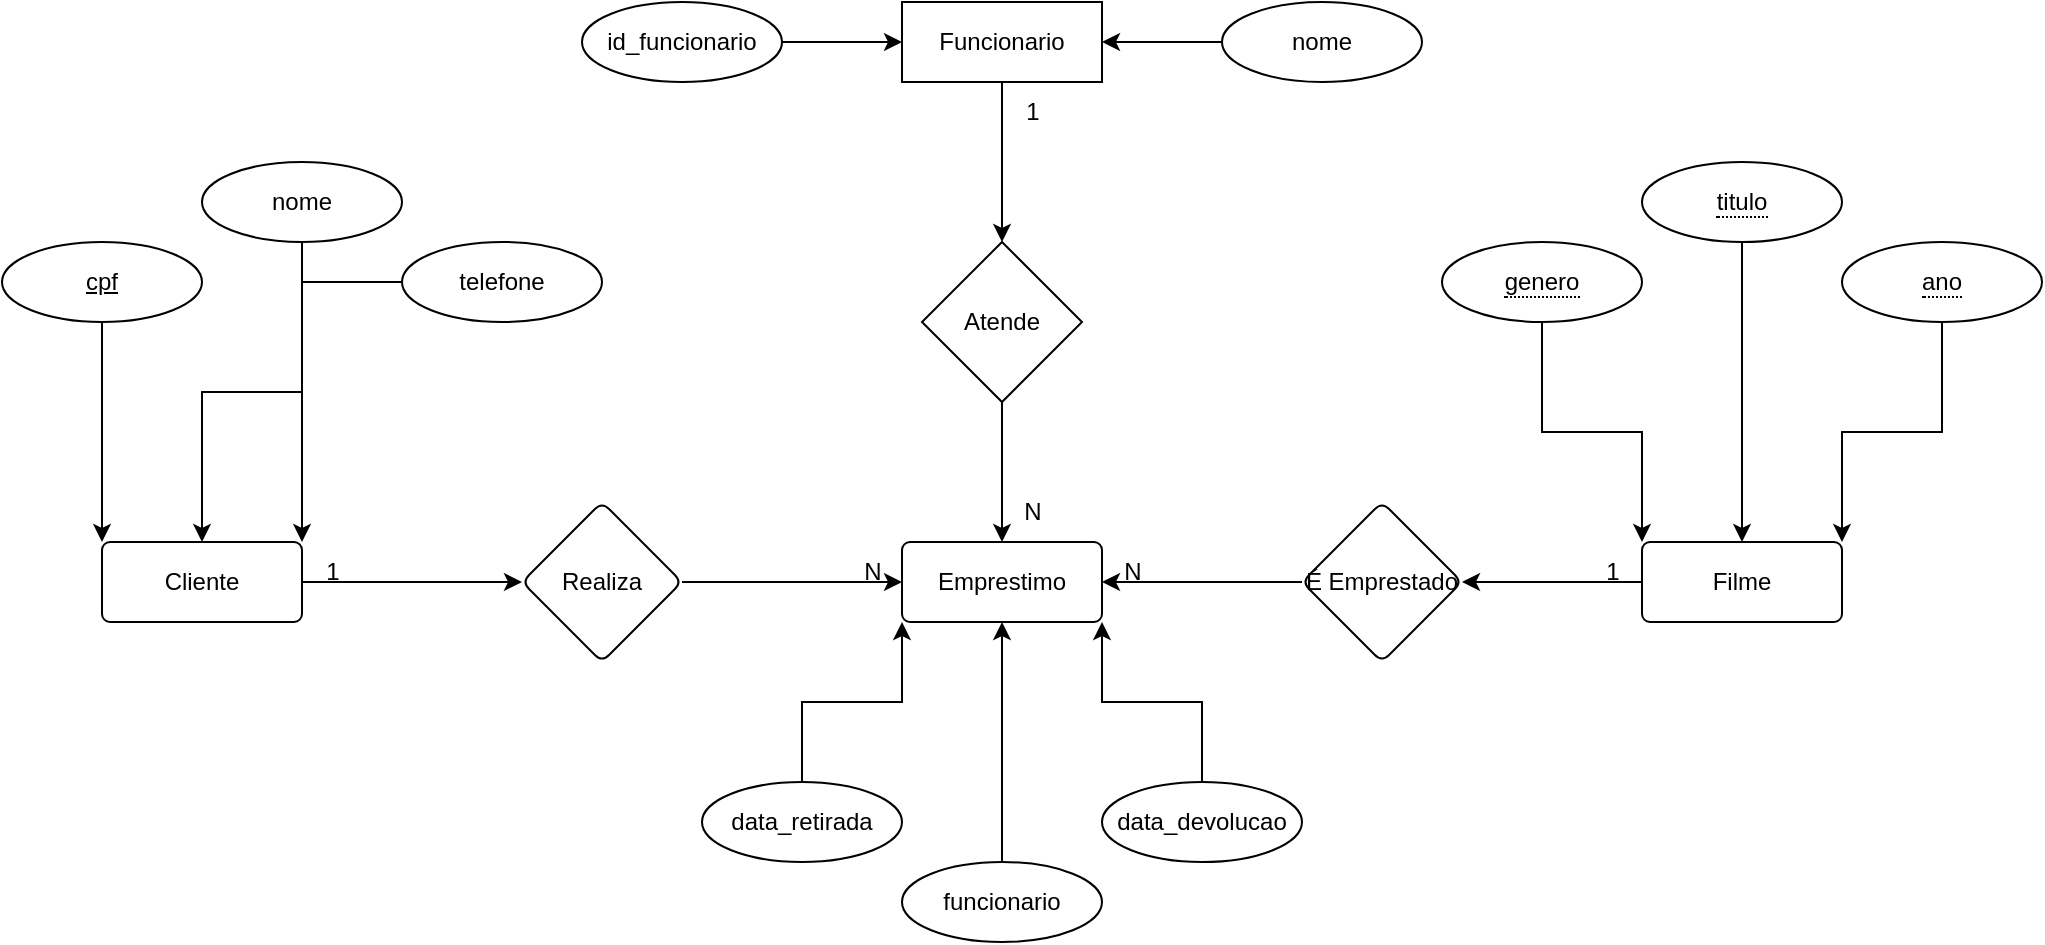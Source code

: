 <mxfile version="28.1.2">
  <diagram name="Página-1" id="xD-_3_Nf0VewZd2Zf38j">
    <mxGraphModel dx="1426" dy="841" grid="1" gridSize="10" guides="1" tooltips="1" connect="1" arrows="1" fold="1" page="1" pageScale="1" pageWidth="4681" pageHeight="3300" math="0" shadow="0">
      <root>
        <mxCell id="0" />
        <mxCell id="1" parent="0" />
        <mxCell id="VbwNKkZWQn2knIH3xWCt-44" style="edgeStyle=orthogonalEdgeStyle;rounded=0;orthogonalLoop=1;jettySize=auto;html=1;entryX=0;entryY=0.5;entryDx=0;entryDy=0;" edge="1" parent="1" source="VbwNKkZWQn2knIH3xWCt-1" target="VbwNKkZWQn2knIH3xWCt-41">
          <mxGeometry relative="1" as="geometry" />
        </mxCell>
        <mxCell id="VbwNKkZWQn2knIH3xWCt-1" value="Cliente" style="rounded=1;arcSize=10;whiteSpace=wrap;html=1;align=center;" vertex="1" parent="1">
          <mxGeometry x="250" y="440" width="100" height="40" as="geometry" />
        </mxCell>
        <mxCell id="VbwNKkZWQn2knIH3xWCt-47" value="" style="edgeStyle=orthogonalEdgeStyle;rounded=0;orthogonalLoop=1;jettySize=auto;html=1;" edge="1" parent="1" source="VbwNKkZWQn2knIH3xWCt-2" target="VbwNKkZWQn2knIH3xWCt-46">
          <mxGeometry relative="1" as="geometry" />
        </mxCell>
        <mxCell id="VbwNKkZWQn2knIH3xWCt-2" value="Filme" style="rounded=1;arcSize=10;whiteSpace=wrap;html=1;align=center;" vertex="1" parent="1">
          <mxGeometry x="1020" y="440" width="100" height="40" as="geometry" />
        </mxCell>
        <mxCell id="VbwNKkZWQn2knIH3xWCt-3" value="Emprestimo" style="rounded=1;arcSize=10;whiteSpace=wrap;html=1;align=center;" vertex="1" parent="1">
          <mxGeometry x="650" y="440" width="100" height="40" as="geometry" />
        </mxCell>
        <mxCell id="VbwNKkZWQn2knIH3xWCt-11" style="edgeStyle=orthogonalEdgeStyle;rounded=0;orthogonalLoop=1;jettySize=auto;html=1;" edge="1" parent="1" source="VbwNKkZWQn2knIH3xWCt-10" target="VbwNKkZWQn2knIH3xWCt-1">
          <mxGeometry relative="1" as="geometry" />
        </mxCell>
        <mxCell id="VbwNKkZWQn2knIH3xWCt-10" value="nome" style="ellipse;whiteSpace=wrap;html=1;align=center;" vertex="1" parent="1">
          <mxGeometry x="300" y="250" width="100" height="40" as="geometry" />
        </mxCell>
        <mxCell id="VbwNKkZWQn2knIH3xWCt-13" style="edgeStyle=orthogonalEdgeStyle;rounded=0;orthogonalLoop=1;jettySize=auto;html=1;entryX=0;entryY=0;entryDx=0;entryDy=0;" edge="1" parent="1" source="VbwNKkZWQn2knIH3xWCt-12" target="VbwNKkZWQn2knIH3xWCt-1">
          <mxGeometry relative="1" as="geometry" />
        </mxCell>
        <mxCell id="VbwNKkZWQn2knIH3xWCt-12" value="cpf" style="ellipse;whiteSpace=wrap;html=1;align=center;fontStyle=4" vertex="1" parent="1">
          <mxGeometry x="200" y="290" width="100" height="40" as="geometry" />
        </mxCell>
        <mxCell id="VbwNKkZWQn2knIH3xWCt-15" style="edgeStyle=orthogonalEdgeStyle;rounded=0;orthogonalLoop=1;jettySize=auto;html=1;entryX=1;entryY=0;entryDx=0;entryDy=0;" edge="1" parent="1" source="VbwNKkZWQn2knIH3xWCt-14" target="VbwNKkZWQn2knIH3xWCt-1">
          <mxGeometry relative="1" as="geometry" />
        </mxCell>
        <mxCell id="VbwNKkZWQn2knIH3xWCt-14" value="telefone" style="ellipse;whiteSpace=wrap;html=1;align=center;" vertex="1" parent="1">
          <mxGeometry x="400" y="290" width="100" height="40" as="geometry" />
        </mxCell>
        <mxCell id="VbwNKkZWQn2knIH3xWCt-16" value="1" style="text;html=1;align=center;verticalAlign=middle;resizable=0;points=[];autosize=1;strokeColor=none;fillColor=none;" vertex="1" parent="1">
          <mxGeometry x="350" y="440" width="30" height="30" as="geometry" />
        </mxCell>
        <mxCell id="VbwNKkZWQn2knIH3xWCt-17" value="1" style="text;html=1;align=center;verticalAlign=middle;resizable=0;points=[];autosize=1;strokeColor=none;fillColor=none;" vertex="1" parent="1">
          <mxGeometry x="990" y="440" width="30" height="30" as="geometry" />
        </mxCell>
        <mxCell id="VbwNKkZWQn2knIH3xWCt-24" style="edgeStyle=orthogonalEdgeStyle;rounded=0;orthogonalLoop=1;jettySize=auto;html=1;entryX=0.5;entryY=0;entryDx=0;entryDy=0;" edge="1" parent="1" source="VbwNKkZWQn2knIH3xWCt-18" target="VbwNKkZWQn2knIH3xWCt-2">
          <mxGeometry relative="1" as="geometry" />
        </mxCell>
        <mxCell id="VbwNKkZWQn2knIH3xWCt-18" value="&lt;span style=&quot;border-bottom: 1px dotted&quot;&gt;titulo&lt;/span&gt;" style="ellipse;whiteSpace=wrap;html=1;align=center;" vertex="1" parent="1">
          <mxGeometry x="1020" y="250" width="100" height="40" as="geometry" />
        </mxCell>
        <mxCell id="VbwNKkZWQn2knIH3xWCt-22" style="edgeStyle=orthogonalEdgeStyle;rounded=0;orthogonalLoop=1;jettySize=auto;html=1;entryX=0;entryY=0;entryDx=0;entryDy=0;" edge="1" parent="1" source="VbwNKkZWQn2knIH3xWCt-20" target="VbwNKkZWQn2knIH3xWCt-2">
          <mxGeometry relative="1" as="geometry" />
        </mxCell>
        <mxCell id="VbwNKkZWQn2knIH3xWCt-20" value="&lt;span style=&quot;border-bottom: 1px dotted&quot;&gt;genero&lt;/span&gt;" style="ellipse;whiteSpace=wrap;html=1;align=center;" vertex="1" parent="1">
          <mxGeometry x="920" y="290" width="100" height="40" as="geometry" />
        </mxCell>
        <mxCell id="VbwNKkZWQn2knIH3xWCt-23" style="edgeStyle=orthogonalEdgeStyle;rounded=0;orthogonalLoop=1;jettySize=auto;html=1;entryX=1;entryY=0;entryDx=0;entryDy=0;" edge="1" parent="1" source="VbwNKkZWQn2knIH3xWCt-21" target="VbwNKkZWQn2knIH3xWCt-2">
          <mxGeometry relative="1" as="geometry" />
        </mxCell>
        <mxCell id="VbwNKkZWQn2knIH3xWCt-21" value="&lt;span style=&quot;border-bottom: 1px dotted&quot;&gt;ano&lt;/span&gt;" style="ellipse;whiteSpace=wrap;html=1;align=center;" vertex="1" parent="1">
          <mxGeometry x="1120" y="290" width="100" height="40" as="geometry" />
        </mxCell>
        <mxCell id="VbwNKkZWQn2knIH3xWCt-28" style="edgeStyle=orthogonalEdgeStyle;rounded=0;orthogonalLoop=1;jettySize=auto;html=1;entryX=0;entryY=1;entryDx=0;entryDy=0;" edge="1" parent="1" source="VbwNKkZWQn2knIH3xWCt-25" target="VbwNKkZWQn2knIH3xWCt-3">
          <mxGeometry relative="1" as="geometry" />
        </mxCell>
        <mxCell id="VbwNKkZWQn2knIH3xWCt-25" value="data_retirada" style="ellipse;whiteSpace=wrap;html=1;align=center;" vertex="1" parent="1">
          <mxGeometry x="550" y="560" width="100" height="40" as="geometry" />
        </mxCell>
        <mxCell id="VbwNKkZWQn2knIH3xWCt-29" style="edgeStyle=orthogonalEdgeStyle;rounded=0;orthogonalLoop=1;jettySize=auto;html=1;entryX=1;entryY=1;entryDx=0;entryDy=0;" edge="1" parent="1" source="VbwNKkZWQn2knIH3xWCt-27" target="VbwNKkZWQn2knIH3xWCt-3">
          <mxGeometry relative="1" as="geometry" />
        </mxCell>
        <mxCell id="VbwNKkZWQn2knIH3xWCt-27" value="data_devolucao" style="ellipse;whiteSpace=wrap;html=1;align=center;" vertex="1" parent="1">
          <mxGeometry x="750" y="560" width="100" height="40" as="geometry" />
        </mxCell>
        <mxCell id="VbwNKkZWQn2knIH3xWCt-55" value="" style="edgeStyle=orthogonalEdgeStyle;rounded=0;orthogonalLoop=1;jettySize=auto;html=1;" edge="1" parent="1" source="VbwNKkZWQn2knIH3xWCt-30" target="VbwNKkZWQn2knIH3xWCt-54">
          <mxGeometry relative="1" as="geometry" />
        </mxCell>
        <mxCell id="VbwNKkZWQn2knIH3xWCt-30" value="Funcionario" style="whiteSpace=wrap;html=1;align=center;" vertex="1" parent="1">
          <mxGeometry x="650" y="170" width="100" height="40" as="geometry" />
        </mxCell>
        <mxCell id="VbwNKkZWQn2knIH3xWCt-35" style="edgeStyle=orthogonalEdgeStyle;rounded=0;orthogonalLoop=1;jettySize=auto;html=1;entryX=1;entryY=0.5;entryDx=0;entryDy=0;" edge="1" parent="1" source="VbwNKkZWQn2knIH3xWCt-31" target="VbwNKkZWQn2knIH3xWCt-30">
          <mxGeometry relative="1" as="geometry" />
        </mxCell>
        <mxCell id="VbwNKkZWQn2knIH3xWCt-31" value="nome" style="ellipse;whiteSpace=wrap;html=1;align=center;" vertex="1" parent="1">
          <mxGeometry x="810" y="170" width="100" height="40" as="geometry" />
        </mxCell>
        <mxCell id="VbwNKkZWQn2knIH3xWCt-52" style="edgeStyle=orthogonalEdgeStyle;rounded=0;orthogonalLoop=1;jettySize=auto;html=1;entryX=0;entryY=0.5;entryDx=0;entryDy=0;" edge="1" parent="1" source="VbwNKkZWQn2knIH3xWCt-33" target="VbwNKkZWQn2knIH3xWCt-30">
          <mxGeometry relative="1" as="geometry" />
        </mxCell>
        <mxCell id="VbwNKkZWQn2knIH3xWCt-33" value="id_funcionario" style="ellipse;whiteSpace=wrap;html=1;align=center;" vertex="1" parent="1">
          <mxGeometry x="490" y="170" width="100" height="40" as="geometry" />
        </mxCell>
        <mxCell id="VbwNKkZWQn2knIH3xWCt-38" style="edgeStyle=orthogonalEdgeStyle;rounded=0;orthogonalLoop=1;jettySize=auto;html=1;entryX=0.5;entryY=1;entryDx=0;entryDy=0;" edge="1" parent="1" source="VbwNKkZWQn2knIH3xWCt-37" target="VbwNKkZWQn2knIH3xWCt-3">
          <mxGeometry relative="1" as="geometry" />
        </mxCell>
        <mxCell id="VbwNKkZWQn2knIH3xWCt-37" value="funcionario" style="ellipse;whiteSpace=wrap;html=1;align=center;" vertex="1" parent="1">
          <mxGeometry x="650" y="600" width="100" height="40" as="geometry" />
        </mxCell>
        <mxCell id="VbwNKkZWQn2knIH3xWCt-43" style="edgeStyle=orthogonalEdgeStyle;rounded=0;orthogonalLoop=1;jettySize=auto;html=1;entryX=0;entryY=0.5;entryDx=0;entryDy=0;" edge="1" parent="1" source="VbwNKkZWQn2knIH3xWCt-41" target="VbwNKkZWQn2knIH3xWCt-3">
          <mxGeometry relative="1" as="geometry" />
        </mxCell>
        <mxCell id="VbwNKkZWQn2knIH3xWCt-41" value="Realiza" style="rhombus;whiteSpace=wrap;html=1;rounded=1;arcSize=10;" vertex="1" parent="1">
          <mxGeometry x="460" y="420" width="80" height="80" as="geometry" />
        </mxCell>
        <mxCell id="VbwNKkZWQn2knIH3xWCt-48" style="edgeStyle=orthogonalEdgeStyle;rounded=0;orthogonalLoop=1;jettySize=auto;html=1;entryX=1;entryY=0.5;entryDx=0;entryDy=0;" edge="1" parent="1" source="VbwNKkZWQn2knIH3xWCt-46" target="VbwNKkZWQn2knIH3xWCt-3">
          <mxGeometry relative="1" as="geometry" />
        </mxCell>
        <mxCell id="VbwNKkZWQn2knIH3xWCt-46" value="É Emprestado" style="rhombus;whiteSpace=wrap;html=1;rounded=1;arcSize=10;" vertex="1" parent="1">
          <mxGeometry x="850" y="420" width="80" height="80" as="geometry" />
        </mxCell>
        <mxCell id="VbwNKkZWQn2knIH3xWCt-50" value="N" style="text;html=1;align=center;verticalAlign=middle;resizable=0;points=[];autosize=1;strokeColor=none;fillColor=none;" vertex="1" parent="1">
          <mxGeometry x="750" y="440" width="30" height="30" as="geometry" />
        </mxCell>
        <mxCell id="VbwNKkZWQn2knIH3xWCt-51" value="N" style="text;html=1;align=center;verticalAlign=middle;resizable=0;points=[];autosize=1;strokeColor=none;fillColor=none;" vertex="1" parent="1">
          <mxGeometry x="620" y="440" width="30" height="30" as="geometry" />
        </mxCell>
        <mxCell id="VbwNKkZWQn2knIH3xWCt-56" style="edgeStyle=orthogonalEdgeStyle;rounded=0;orthogonalLoop=1;jettySize=auto;html=1;entryX=0.5;entryY=0;entryDx=0;entryDy=0;" edge="1" parent="1" source="VbwNKkZWQn2knIH3xWCt-54" target="VbwNKkZWQn2knIH3xWCt-3">
          <mxGeometry relative="1" as="geometry" />
        </mxCell>
        <mxCell id="VbwNKkZWQn2knIH3xWCt-54" value="Atende" style="rhombus;whiteSpace=wrap;html=1;" vertex="1" parent="1">
          <mxGeometry x="660" y="290" width="80" height="80" as="geometry" />
        </mxCell>
        <mxCell id="VbwNKkZWQn2knIH3xWCt-57" value="1" style="text;html=1;align=center;verticalAlign=middle;resizable=0;points=[];autosize=1;strokeColor=none;fillColor=none;" vertex="1" parent="1">
          <mxGeometry x="700" y="210" width="30" height="30" as="geometry" />
        </mxCell>
        <mxCell id="VbwNKkZWQn2knIH3xWCt-58" value="N" style="text;html=1;align=center;verticalAlign=middle;resizable=0;points=[];autosize=1;strokeColor=none;fillColor=none;" vertex="1" parent="1">
          <mxGeometry x="700" y="410" width="30" height="30" as="geometry" />
        </mxCell>
      </root>
    </mxGraphModel>
  </diagram>
</mxfile>

